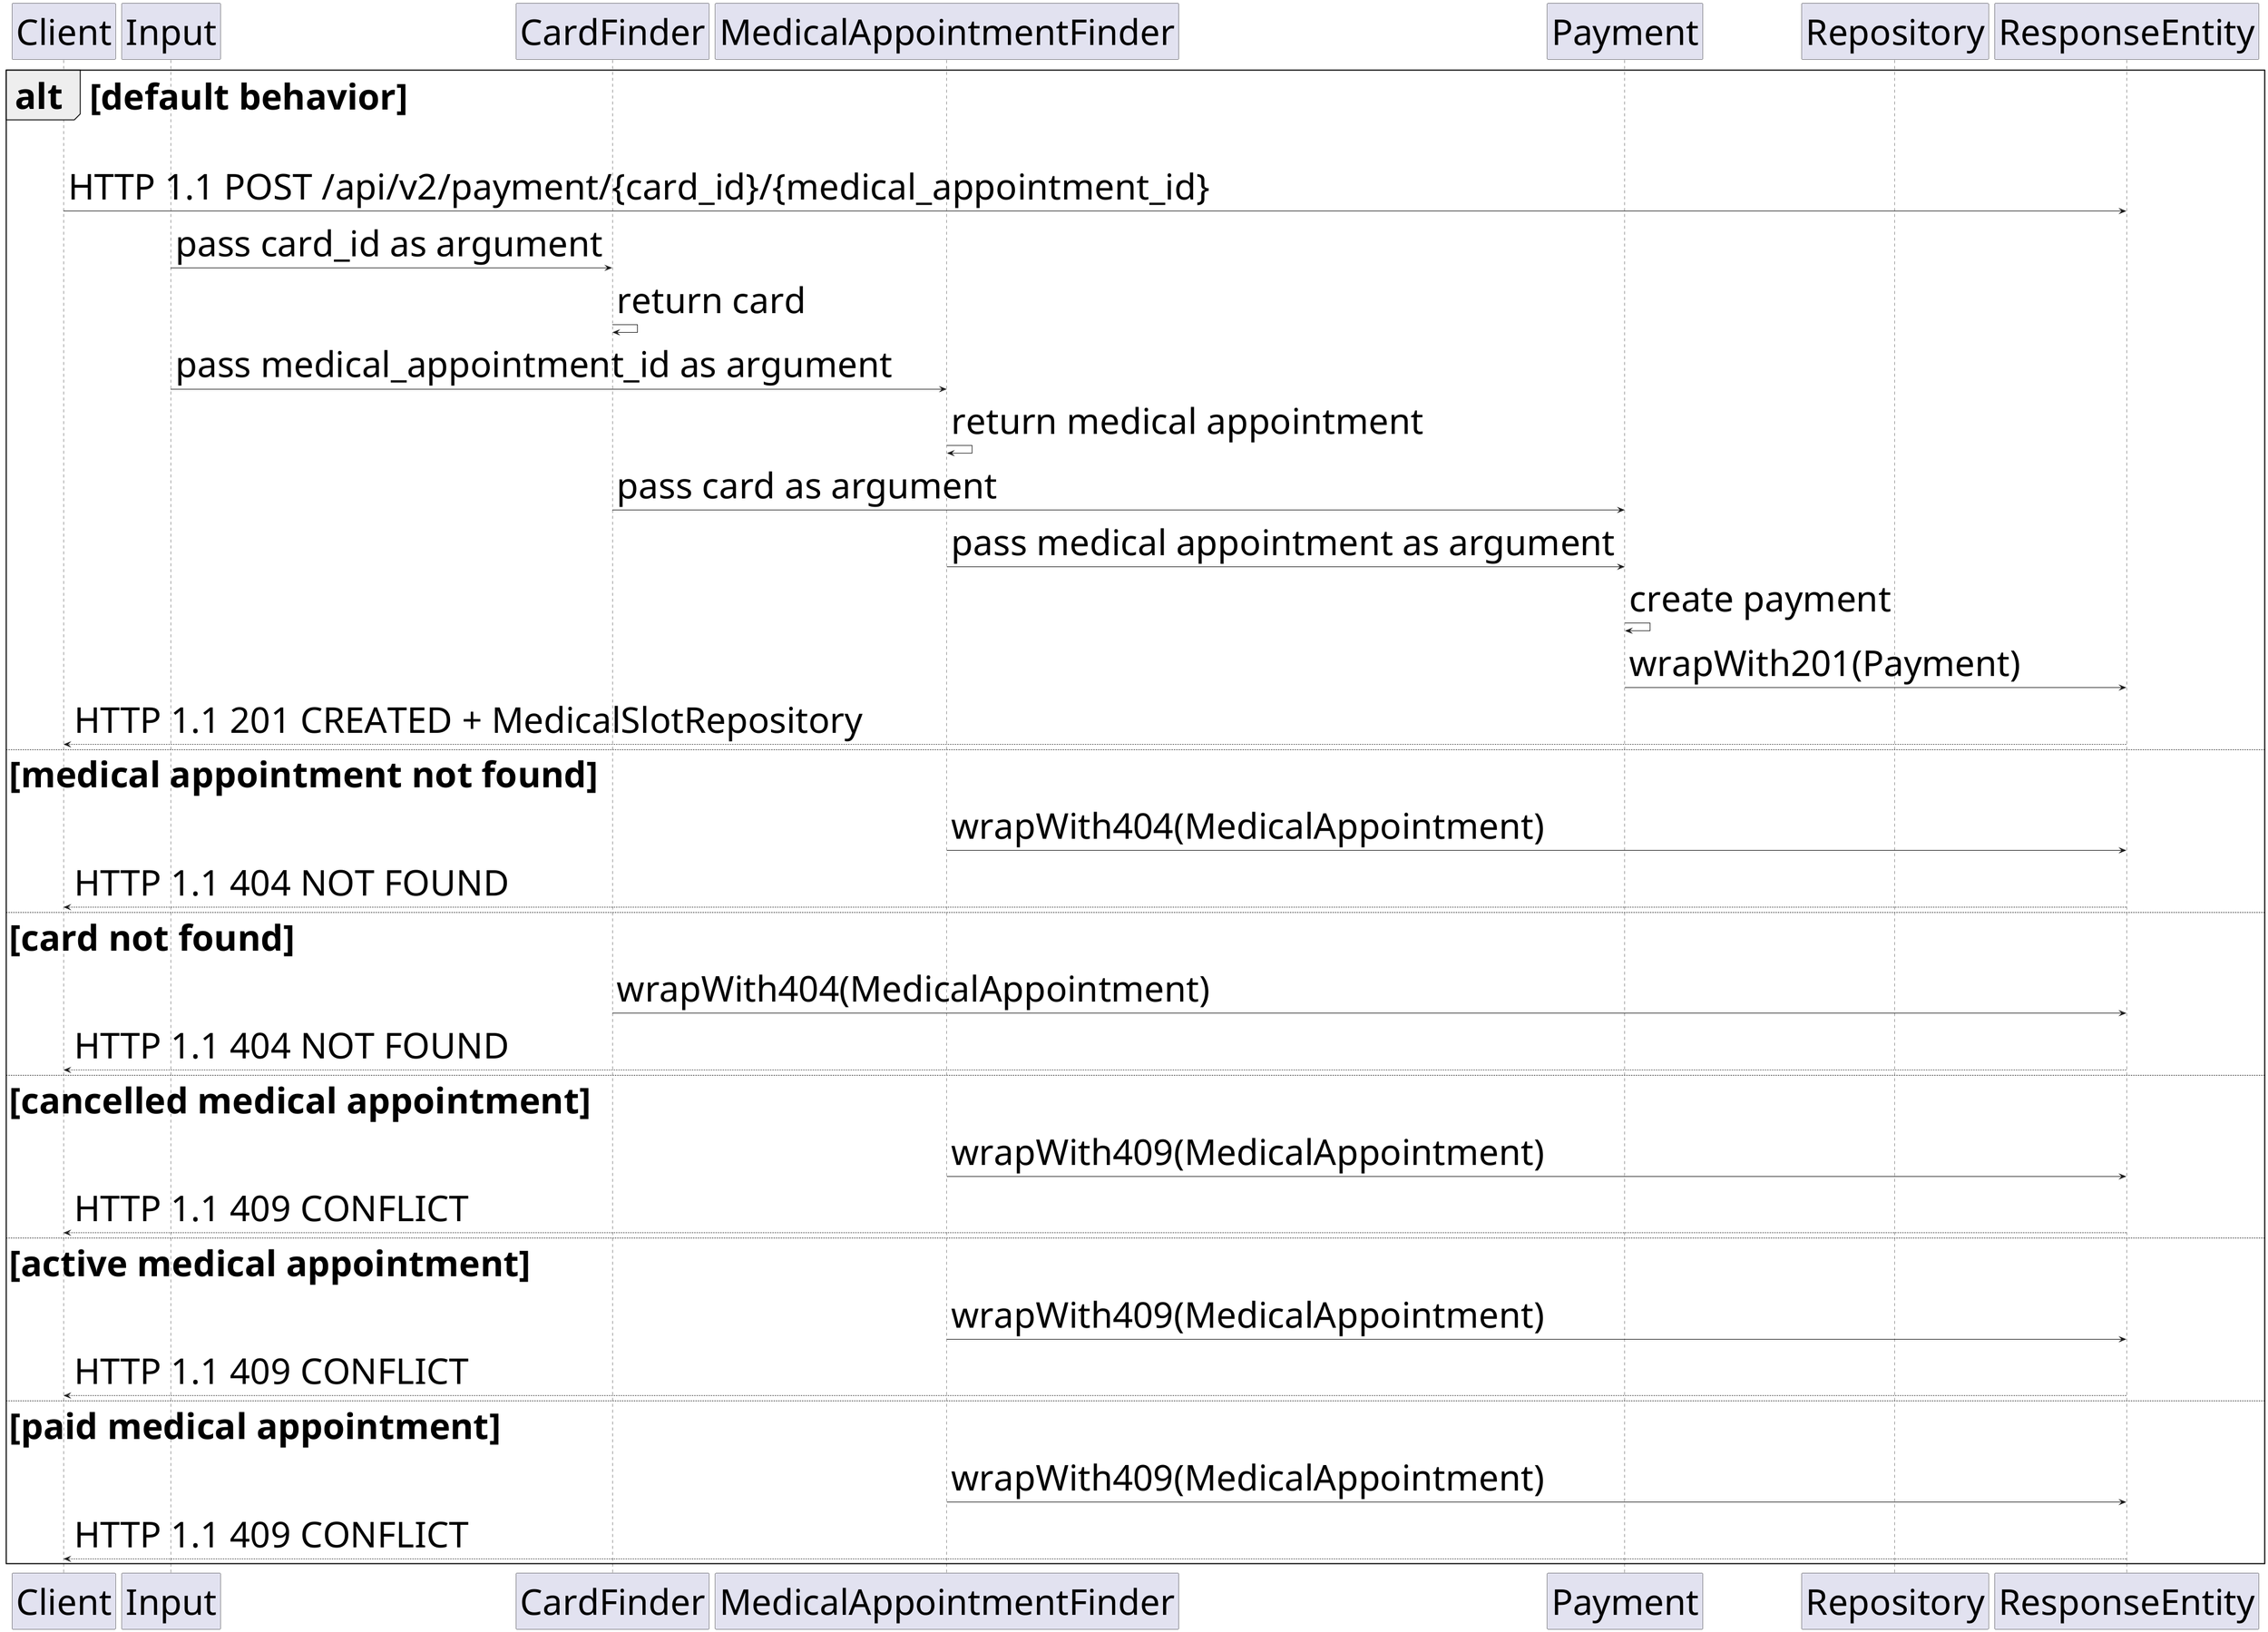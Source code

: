 @startuml

skinparam defaultFontSize 60

participant "Client"
participant "Input"
participant "CardFinder"
participant "MedicalAppointmentFinder"
participant "Payment"
participant "Repository"
participant "ResponseEntity"

alt default behavior

Client -> ResponseEntity: HTTP 1.1 POST /api/v2/payment/{card_id}/{medical_appointment_id}

Input -> CardFinder: pass card_id as argument

CardFinder -> CardFinder: return card

Input -> MedicalAppointmentFinder: pass medical_appointment_id as argument

MedicalAppointmentFinder -> MedicalAppointmentFinder: return medical appointment

CardFinder -> Payment: pass card as argument

MedicalAppointmentFinder -> Payment: pass medical appointment as argument

Payment -> Payment: create payment

Payment -> ResponseEntity: wrapWith201(Payment)

Client <-- ResponseEntity: HTTP 1.1 201 CREATED + MedicalSlotRepository

else medical appointment not found

MedicalAppointmentFinder -> ResponseEntity: wrapWith404(MedicalAppointment)

Client <-- ResponseEntity: HTTP 1.1 404 NOT FOUND

else card not found

CardFinder -> ResponseEntity: wrapWith404(MedicalAppointment)

Client <-- ResponseEntity: HTTP 1.1 404 NOT FOUND

else cancelled medical appointment

MedicalAppointmentFinder -> ResponseEntity: wrapWith409(MedicalAppointment)

Client <-- ResponseEntity: HTTP 1.1 409 CONFLICT

else active medical appointment

MedicalAppointmentFinder -> ResponseEntity: wrapWith409(MedicalAppointment)

Client <-- ResponseEntity: HTTP 1.1 409 CONFLICT

else paid medical appointment

MedicalAppointmentFinder -> ResponseEntity: wrapWith409(MedicalAppointment)

Client <-- ResponseEntity: HTTP 1.1 409 CONFLICT

end

@endunl